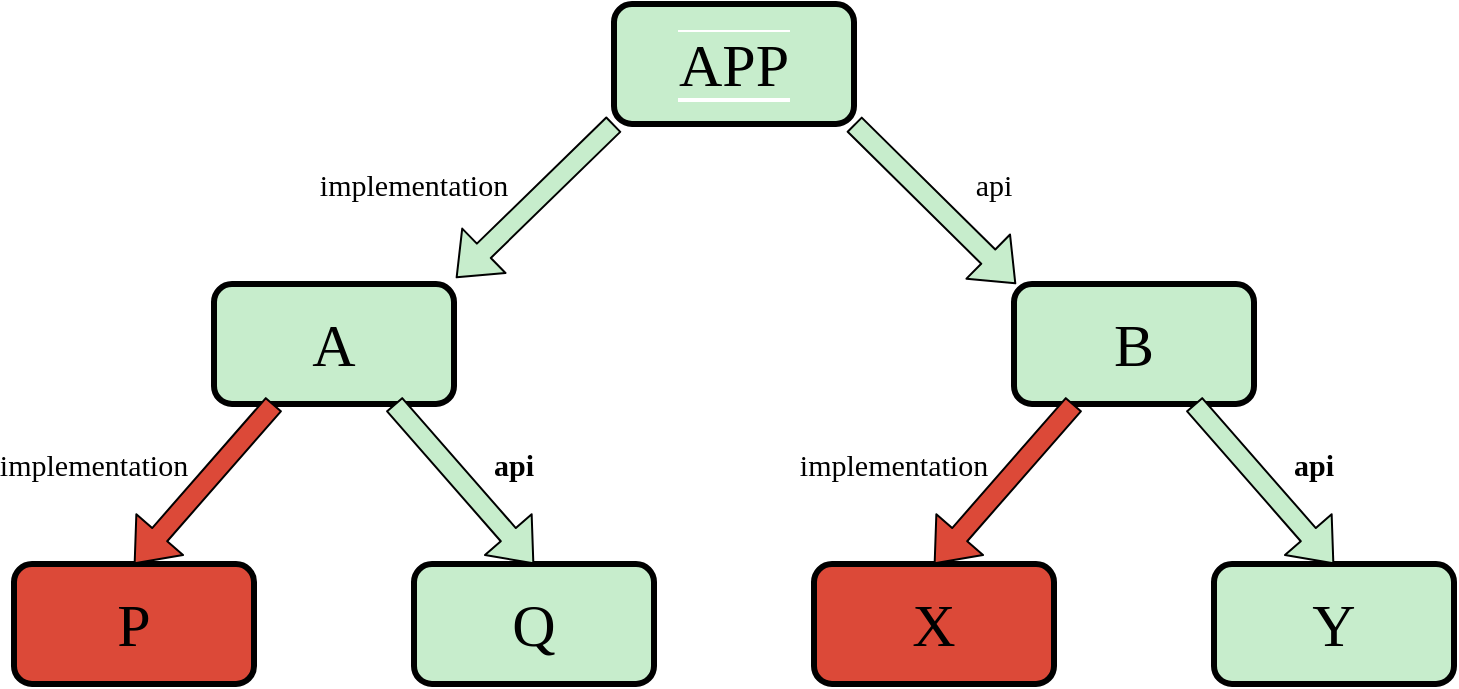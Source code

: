 <mxfile pages="1" version="11.2.7" type="device"><diagram id="J-KGowvz9dRGWx2MTVNW" name="第 1 页"><mxGraphModel dx="786" dy="625" grid="1" gridSize="10" guides="1" tooltips="1" connect="1" arrows="1" fold="1" page="1" pageScale="1" pageWidth="827" pageHeight="1169" math="0" shadow="0"><root><mxCell id="0"/><mxCell id="1" parent="0"/><mxCell id="wQ5JCQUTka67VGfpks91-48" value="&lt;span style=&quot;background-color: rgb(199 , 237 , 204)&quot;&gt;APP&lt;/span&gt;" style="shape=ext;rounded=1;html=1;whiteSpace=wrap;strokeWidth=3;fontFamily=Comic Sans MS;fontSize=30;align=center;verticalAlign=middle;labelBackgroundColor=#ffffff;fillColor=#C7EDCC;" parent="1" vertex="1"><mxGeometry x="360" y="40" width="120" height="60" as="geometry"/></mxCell><mxCell id="wQ5JCQUTka67VGfpks91-56" value="A" style="shape=ext;rounded=1;html=1;whiteSpace=wrap;strokeWidth=3;fontFamily=Comic Sans MS;fontSize=30;align=center;verticalAlign=middle;fillColor=#C7EDCC;" parent="1" vertex="1"><mxGeometry x="160" y="180" width="120" height="60" as="geometry"/></mxCell><mxCell id="wQ5JCQUTka67VGfpks91-54" value="B" style="shape=ext;rounded=1;html=1;whiteSpace=wrap;strokeWidth=3;fontFamily=Comic Sans MS;fontSize=30;align=center;verticalAlign=middle;fillColor=#C7EDCC;" parent="1" vertex="1"><mxGeometry x="560" y="180" width="120" height="60" as="geometry"/></mxCell><mxCell id="wQ5JCQUTka67VGfpks91-61" value="X" style="shape=ext;rounded=1;html=1;whiteSpace=wrap;strokeWidth=3;fontFamily=Comic Sans MS;fontSize=30;align=center;verticalAlign=middle;fillColor=#DC4938;" parent="1" vertex="1"><mxGeometry x="460" y="320" width="120" height="60" as="geometry"/></mxCell><mxCell id="wQ5JCQUTka67VGfpks91-63" value="Y" style="shape=ext;rounded=1;html=1;whiteSpace=wrap;strokeWidth=3;fontFamily=Comic Sans MS;fontSize=30;align=center;verticalAlign=middle;fillColor=#C7EDCC;" parent="1" vertex="1"><mxGeometry x="660" y="320" width="120" height="60" as="geometry"/></mxCell><mxCell id="wQ5JCQUTka67VGfpks91-51" value="P" style="shape=ext;rounded=1;html=1;whiteSpace=wrap;strokeWidth=3;fontFamily=Comic Sans MS;fontSize=30;align=center;verticalAlign=middle;fillColor=#DC4938;" parent="1" vertex="1"><mxGeometry x="60" y="320" width="120" height="60" as="geometry"/></mxCell><mxCell id="wQ5JCQUTka67VGfpks91-58" value="Q" style="shape=ext;rounded=1;html=1;whiteSpace=wrap;strokeWidth=3;fontFamily=Comic Sans MS;fontSize=30;align=center;verticalAlign=middle;fillColor=#C7EDCC;" parent="1" vertex="1"><mxGeometry x="260" y="320" width="120" height="60" as="geometry"/></mxCell><mxCell id="wQ5JCQUTka67VGfpks91-65" value="" style="shape=flexArrow;endArrow=classic;html=1;fontFamily=Comic Sans MS;fontSize=30;exitX=0.25;exitY=1;exitDx=0;exitDy=0;entryX=0.5;entryY=0;entryDx=0;entryDy=0;fillColor=#DC4938;" parent="1" source="wQ5JCQUTka67VGfpks91-56" target="wQ5JCQUTka67VGfpks91-51" edge="1"><mxGeometry width="50" height="50" relative="1" as="geometry"><mxPoint x="140" y="260" as="sourcePoint"/><mxPoint x="120" y="310" as="targetPoint"/></mxGeometry></mxCell><mxCell id="wQ5JCQUTka67VGfpks91-66" value="" style="shape=flexArrow;endArrow=classic;html=1;fontFamily=Comic Sans MS;fontSize=30;exitX=0.75;exitY=1;exitDx=0;exitDy=0;entryX=0.5;entryY=0;entryDx=0;entryDy=0;fillColor=#C7EDCC;" parent="1" source="wQ5JCQUTka67VGfpks91-56" target="wQ5JCQUTka67VGfpks91-58" edge="1"><mxGeometry width="50" height="50" relative="1" as="geometry"><mxPoint x="200" y="250" as="sourcePoint"/><mxPoint x="130" y="330" as="targetPoint"/></mxGeometry></mxCell><mxCell id="wQ5JCQUTka67VGfpks91-67" value="" style="shape=flexArrow;endArrow=classic;html=1;fontFamily=Comic Sans MS;fontSize=30;exitX=0.25;exitY=1;exitDx=0;exitDy=0;entryX=0.5;entryY=0;entryDx=0;entryDy=0;fillColor=#DC4938;" parent="1" source="wQ5JCQUTka67VGfpks91-54" target="wQ5JCQUTka67VGfpks91-61" edge="1"><mxGeometry width="50" height="50" relative="1" as="geometry"><mxPoint x="210" y="260" as="sourcePoint"/><mxPoint x="140" y="340" as="targetPoint"/></mxGeometry></mxCell><mxCell id="wQ5JCQUTka67VGfpks91-68" value="" style="shape=flexArrow;endArrow=classic;html=1;fontFamily=Comic Sans MS;fontSize=30;exitX=0.75;exitY=1;exitDx=0;exitDy=0;entryX=0.5;entryY=0;entryDx=0;entryDy=0;fillColor=#C7EDCC;" parent="1" source="wQ5JCQUTka67VGfpks91-54" target="wQ5JCQUTka67VGfpks91-63" edge="1"><mxGeometry width="50" height="50" relative="1" as="geometry"><mxPoint x="220" y="270" as="sourcePoint"/><mxPoint x="150" y="350" as="targetPoint"/></mxGeometry></mxCell><mxCell id="wQ5JCQUTka67VGfpks91-69" value="" style="shape=flexArrow;endArrow=classic;html=1;fontFamily=Comic Sans MS;fontSize=30;entryX=0;entryY=0;entryDx=0;entryDy=0;entryPerimeter=0;fillColor=#C7EDCC;" parent="1" edge="1"><mxGeometry width="50" height="50" relative="1" as="geometry"><mxPoint x="480" y="100" as="sourcePoint"/><mxPoint x="561" y="180" as="targetPoint"/></mxGeometry></mxCell><mxCell id="wQ5JCQUTka67VGfpks91-70" value="" style="shape=flexArrow;endArrow=classic;html=1;fontFamily=Comic Sans MS;fontSize=30;entryX=1.008;entryY=-0.05;entryDx=0;entryDy=0;entryPerimeter=0;fillColor=#C7EDCC;" parent="1" target="wQ5JCQUTka67VGfpks91-56" edge="1"><mxGeometry width="50" height="50" relative="1" as="geometry"><mxPoint x="360" y="100" as="sourcePoint"/><mxPoint x="170" y="370" as="targetPoint"/></mxGeometry></mxCell><mxCell id="wQ5JCQUTka67VGfpks91-71" value="implementation" style="text;html=1;strokeColor=none;fillColor=none;align=center;verticalAlign=middle;whiteSpace=wrap;rounded=0;labelBackgroundColor=none;fontFamily=Comic Sans MS;fontSize=15;" parent="1" vertex="1"><mxGeometry x="240" y="120" width="40" height="20" as="geometry"/></mxCell><mxCell id="wQ5JCQUTka67VGfpks91-78" value="implementation" style="text;html=1;strokeColor=none;fillColor=none;align=center;verticalAlign=middle;whiteSpace=wrap;rounded=0;labelBackgroundColor=none;fontFamily=Comic Sans MS;fontSize=15;" parent="1" vertex="1"><mxGeometry x="80" y="260" width="40" height="20" as="geometry"/></mxCell><mxCell id="wQ5JCQUTka67VGfpks91-79" value="api" style="text;html=1;strokeColor=none;fillColor=none;align=center;verticalAlign=middle;whiteSpace=wrap;rounded=0;labelBackgroundColor=none;fontFamily=Comic Sans MS;fontSize=15;" parent="1" vertex="1"><mxGeometry x="530" y="120" width="40" height="20" as="geometry"/></mxCell><mxCell id="wQ5JCQUTka67VGfpks91-80" value="implementation" style="text;html=1;strokeColor=none;fillColor=none;align=center;verticalAlign=middle;whiteSpace=wrap;rounded=0;labelBackgroundColor=none;fontFamily=Comic Sans MS;fontSize=15;" parent="1" vertex="1"><mxGeometry x="480" y="260" width="40" height="20" as="geometry"/></mxCell><mxCell id="wQ5JCQUTka67VGfpks91-81" value="api" style="text;html=1;strokeColor=none;fillColor=none;align=center;verticalAlign=middle;whiteSpace=wrap;rounded=0;labelBackgroundColor=none;fontFamily=Comic Sans MS;fontSize=15;fontStyle=1" parent="1" vertex="1"><mxGeometry x="290" y="260" width="40" height="20" as="geometry"/></mxCell><mxCell id="wQ5JCQUTka67VGfpks91-82" value="api" style="text;html=1;strokeColor=none;fillColor=none;align=center;verticalAlign=middle;whiteSpace=wrap;rounded=0;labelBackgroundColor=none;fontFamily=Comic Sans MS;fontSize=15;fontStyle=1" parent="1" vertex="1"><mxGeometry x="690" y="260" width="40" height="20" as="geometry"/></mxCell></root></mxGraphModel></diagram></mxfile>